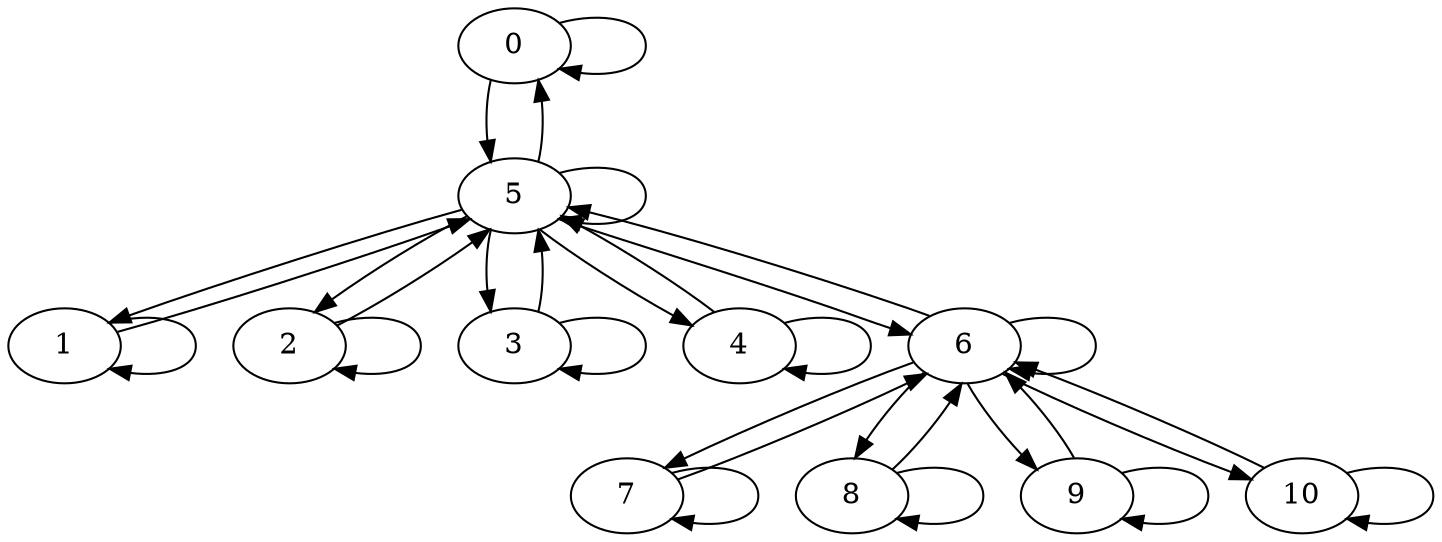 digraph "" {
	graph [len=4,
		nodesep=0.5
	];
	0 -> 0	[len=2,
		weight=1.0];
	0 -> 5	[len=2,
		weight=1.0];
	1 -> 1	[len=2,
		weight=1.0];
	1 -> 5	[len=2,
		weight=1.0];
	2 -> 2	[len=2,
		weight=1.0];
	2 -> 5	[len=2,
		weight=1.0];
	3 -> 3	[len=2,
		weight=1.0];
	3 -> 5	[len=2,
		weight=1.0];
	4 -> 4	[len=2,
		weight=1.0];
	4 -> 5	[len=2,
		weight=1.0];
	5 -> 0	[len=2,
		weight=1.0];
	5 -> 1	[len=2,
		weight=1.0];
	5 -> 2	[len=2,
		weight=1.0];
	5 -> 3	[len=2,
		weight=1.0];
	5 -> 4	[len=2,
		weight=1.0];
	5 -> 5	[len=2,
		weight=1.0];
	5 -> 6	[len=2,
		weight=1.0];
	6 -> 5	[len=2,
		weight=1.0];
	6 -> 6	[len=2,
		weight=1.0];
	6 -> 7	[len=2,
		weight=1.0];
	6 -> 8	[len=2,
		weight=1.0];
	6 -> 9	[len=2,
		weight=1.0];
	6 -> 10	[len=2,
		weight=1.0];
	7 -> 6	[len=2,
		weight=1.0];
	7 -> 7	[len=2,
		weight=1.0];
	8 -> 6	[len=2,
		weight=1.0];
	8 -> 8	[len=2,
		weight=1.0];
	9 -> 6	[len=2,
		weight=1.0];
	9 -> 9	[len=2,
		weight=1.0];
	10 -> 6	[len=2,
		weight=1.0];
	10 -> 10	[len=2,
		weight=1.0];
}
